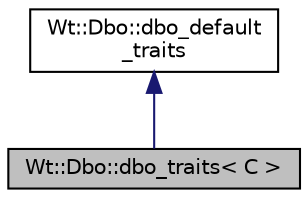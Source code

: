 digraph "Wt::Dbo::dbo_traits&lt; C &gt;"
{
 // LATEX_PDF_SIZE
  edge [fontname="Helvetica",fontsize="10",labelfontname="Helvetica",labelfontsize="10"];
  node [fontname="Helvetica",fontsize="10",shape=record];
  Node1 [label="Wt::Dbo::dbo_traits\< C \>",height=0.2,width=0.4,color="black", fillcolor="grey75", style="filled", fontcolor="black",tooltip="Traits for a class mapped with Wt::Dbo."];
  Node2 -> Node1 [dir="back",color="midnightblue",fontsize="10",style="solid"];
  Node2 [label="Wt::Dbo::dbo_default\l_traits",height=0.2,width=0.4,color="black", fillcolor="white", style="filled",URL="$structWt_1_1Dbo_1_1dbo__default__traits.html",tooltip="Default traits for a class mapped with Wt::Dbo."];
}
